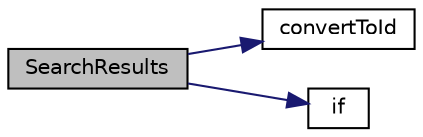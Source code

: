 digraph "SearchResults"
{
  edge [fontname="Helvetica",fontsize="10",labelfontname="Helvetica",labelfontsize="10"];
  node [fontname="Helvetica",fontsize="10",shape=record];
  rankdir="LR";
  Node1 [label="SearchResults",height=0.2,width=0.4,color="black", fillcolor="grey75", style="filled", fontcolor="black"];
  Node1 -> Node2 [color="midnightblue",fontsize="10",style="solid",fontname="Helvetica"];
  Node2 [label="convertToId",height=0.2,width=0.4,color="black", fillcolor="white", style="filled",URL="$search_8js.html#a196a29bd5a5ee7cd5b485e0753a49e57"];
  Node1 -> Node3 [color="midnightblue",fontsize="10",style="solid",fontname="Helvetica"];
  Node3 [label="if",height=0.2,width=0.4,color="black", fillcolor="white", style="filled",URL="$jquery_8js.html#a9db6d45a025ad692282fe23e69eeba43"];
}

